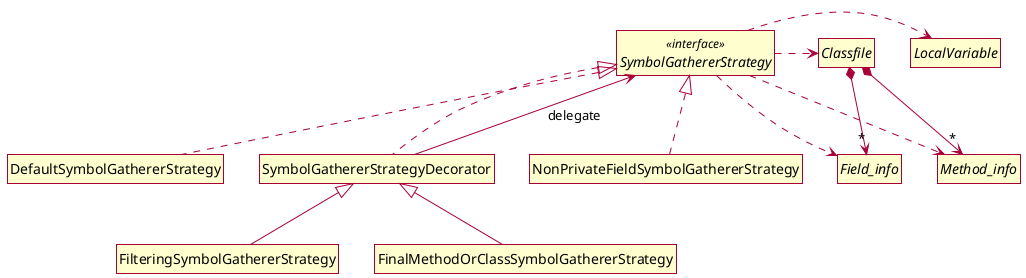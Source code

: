 @startuml

skin rose
skinparam style strictuml
skinparam backgroundColor transparent

hide empty members

interface Classfile
interface Field_info
Classfile *--> "*" Field_info
interface Method_info
Classfile *--> "*" Method_info
interface LocalVariable
Classfile -[hidden]> LocalVariable

interface SymbolGathererStrategy <<interface>>
SymbolGathererStrategy .> Classfile
SymbolGathererStrategy .> Field_info
SymbolGathererStrategy .> Method_info
SymbolGathererStrategy .> LocalVariable

class DefaultSymbolGathererStrategy
SymbolGathererStrategy <|.. DefaultSymbolGathererStrategy

class SymbolGathererStrategyDecorator
SymbolGathererStrategy <|.. SymbolGathererStrategyDecorator
SymbolGathererStrategyDecorator --> SymbolGathererStrategy : delegate

class FilteringSymbolGathererStrategy
SymbolGathererStrategyDecorator <|-- FilteringSymbolGathererStrategy

class FinalMethodOrClassSymbolGathererStrategy
SymbolGathererStrategyDecorator <|-- FinalMethodOrClassSymbolGathererStrategy

class NonPrivateFieldSymbolGathererStrategy
SymbolGathererStrategy <|.. NonPrivateFieldSymbolGathererStrategy

@enduml
